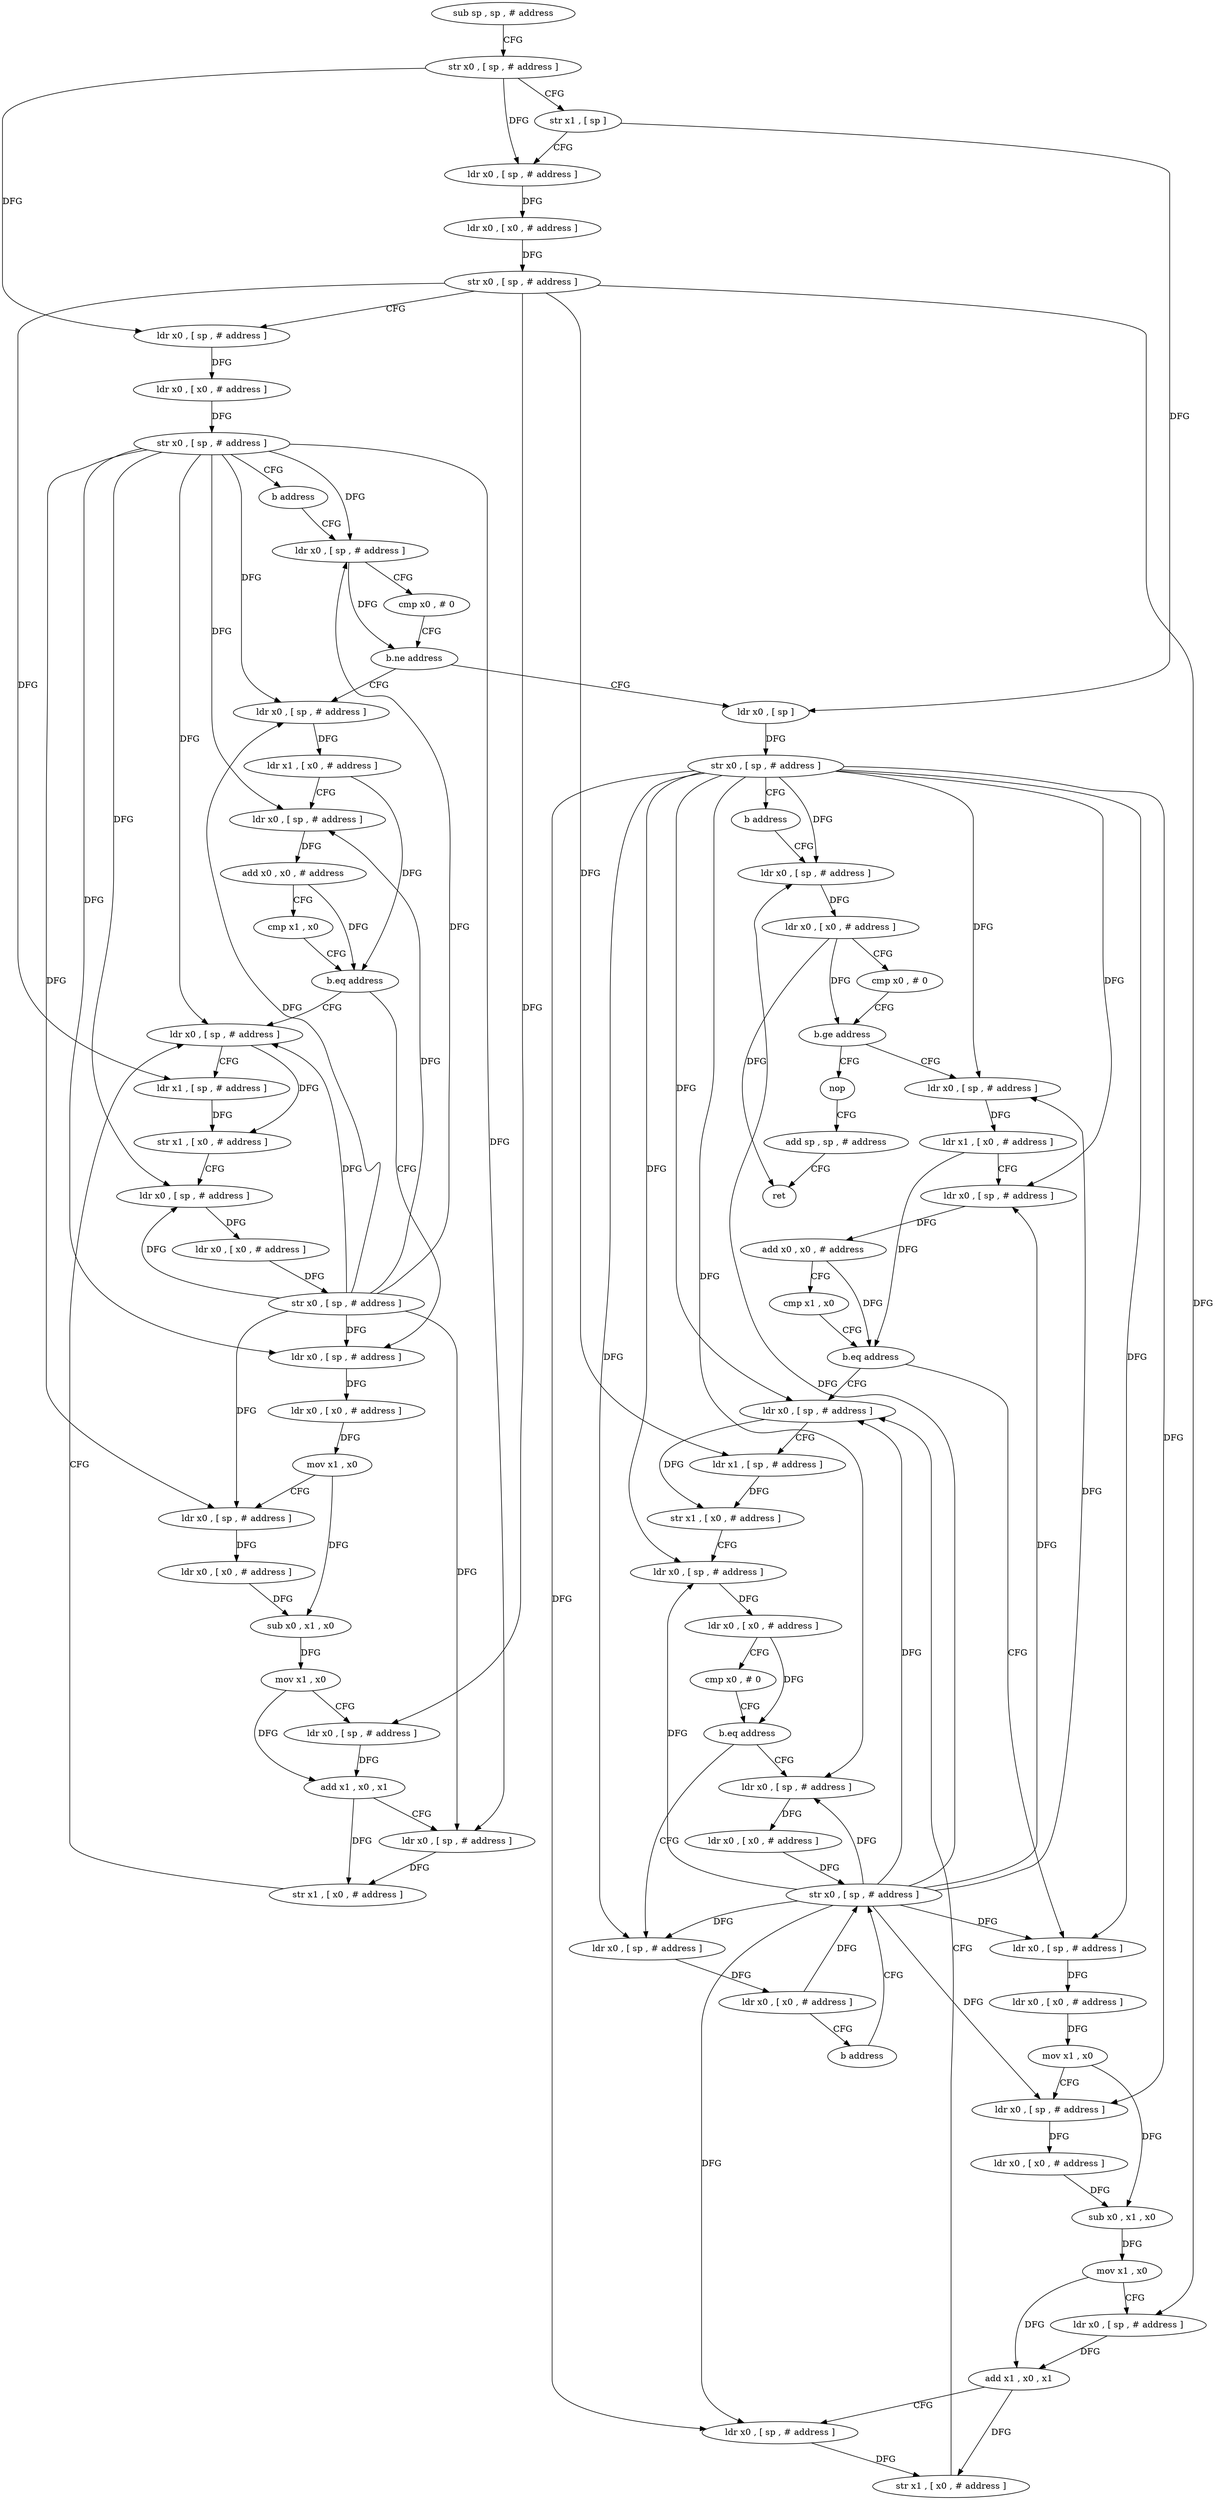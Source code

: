 digraph "func" {
"4314660" [label = "sub sp , sp , # address" ]
"4314664" [label = "str x0 , [ sp , # address ]" ]
"4314668" [label = "str x1 , [ sp ]" ]
"4314672" [label = "ldr x0 , [ sp , # address ]" ]
"4314676" [label = "ldr x0 , [ x0 , # address ]" ]
"4314680" [label = "str x0 , [ sp , # address ]" ]
"4314684" [label = "ldr x0 , [ sp , # address ]" ]
"4314688" [label = "ldr x0 , [ x0 , # address ]" ]
"4314692" [label = "str x0 , [ sp , # address ]" ]
"4314696" [label = "b address" ]
"4314792" [label = "ldr x0 , [ sp , # address ]" ]
"4314796" [label = "cmp x0 , # 0" ]
"4314800" [label = "b.ne address" ]
"4314700" [label = "ldr x0 , [ sp , # address ]" ]
"4314804" [label = "ldr x0 , [ sp ]" ]
"4314704" [label = "ldr x1 , [ x0 , # address ]" ]
"4314708" [label = "ldr x0 , [ sp , # address ]" ]
"4314712" [label = "add x0 , x0 , # address" ]
"4314716" [label = "cmp x1 , x0" ]
"4314720" [label = "b.eq address" ]
"4314768" [label = "ldr x0 , [ sp , # address ]" ]
"4314724" [label = "ldr x0 , [ sp , # address ]" ]
"4314808" [label = "str x0 , [ sp , # address ]" ]
"4314812" [label = "b address" ]
"4314936" [label = "ldr x0 , [ sp , # address ]" ]
"4314772" [label = "ldr x1 , [ sp , # address ]" ]
"4314776" [label = "str x1 , [ x0 , # address ]" ]
"4314780" [label = "ldr x0 , [ sp , # address ]" ]
"4314784" [label = "ldr x0 , [ x0 , # address ]" ]
"4314788" [label = "str x0 , [ sp , # address ]" ]
"4314728" [label = "ldr x0 , [ x0 , # address ]" ]
"4314732" [label = "mov x1 , x0" ]
"4314736" [label = "ldr x0 , [ sp , # address ]" ]
"4314740" [label = "ldr x0 , [ x0 , # address ]" ]
"4314744" [label = "sub x0 , x1 , x0" ]
"4314748" [label = "mov x1 , x0" ]
"4314752" [label = "ldr x0 , [ sp , # address ]" ]
"4314756" [label = "add x1 , x0 , x1" ]
"4314760" [label = "ldr x0 , [ sp , # address ]" ]
"4314764" [label = "str x1 , [ x0 , # address ]" ]
"4314940" [label = "ldr x0 , [ x0 , # address ]" ]
"4314944" [label = "cmp x0 , # 0" ]
"4314948" [label = "b.ge address" ]
"4314816" [label = "ldr x0 , [ sp , # address ]" ]
"4314952" [label = "nop" ]
"4314820" [label = "ldr x1 , [ x0 , # address ]" ]
"4314824" [label = "ldr x0 , [ sp , # address ]" ]
"4314828" [label = "add x0 , x0 , # address" ]
"4314832" [label = "cmp x1 , x0" ]
"4314836" [label = "b.eq address" ]
"4314884" [label = "ldr x0 , [ sp , # address ]" ]
"4314840" [label = "ldr x0 , [ sp , # address ]" ]
"4314956" [label = "add sp , sp , # address" ]
"4314960" [label = "ret" ]
"4314888" [label = "ldr x1 , [ sp , # address ]" ]
"4314892" [label = "str x1 , [ x0 , # address ]" ]
"4314896" [label = "ldr x0 , [ sp , # address ]" ]
"4314900" [label = "ldr x0 , [ x0 , # address ]" ]
"4314904" [label = "cmp x0 , # 0" ]
"4314908" [label = "b.eq address" ]
"4314924" [label = "ldr x0 , [ sp , # address ]" ]
"4314912" [label = "ldr x0 , [ sp , # address ]" ]
"4314844" [label = "ldr x0 , [ x0 , # address ]" ]
"4314848" [label = "mov x1 , x0" ]
"4314852" [label = "ldr x0 , [ sp , # address ]" ]
"4314856" [label = "ldr x0 , [ x0 , # address ]" ]
"4314860" [label = "sub x0 , x1 , x0" ]
"4314864" [label = "mov x1 , x0" ]
"4314868" [label = "ldr x0 , [ sp , # address ]" ]
"4314872" [label = "add x1 , x0 , x1" ]
"4314876" [label = "ldr x0 , [ sp , # address ]" ]
"4314880" [label = "str x1 , [ x0 , # address ]" ]
"4314928" [label = "ldr x0 , [ x0 , # address ]" ]
"4314932" [label = "str x0 , [ sp , # address ]" ]
"4314916" [label = "ldr x0 , [ x0 , # address ]" ]
"4314920" [label = "b address" ]
"4314660" -> "4314664" [ label = "CFG" ]
"4314664" -> "4314668" [ label = "CFG" ]
"4314664" -> "4314672" [ label = "DFG" ]
"4314664" -> "4314684" [ label = "DFG" ]
"4314668" -> "4314672" [ label = "CFG" ]
"4314668" -> "4314804" [ label = "DFG" ]
"4314672" -> "4314676" [ label = "DFG" ]
"4314676" -> "4314680" [ label = "DFG" ]
"4314680" -> "4314684" [ label = "CFG" ]
"4314680" -> "4314772" [ label = "DFG" ]
"4314680" -> "4314752" [ label = "DFG" ]
"4314680" -> "4314888" [ label = "DFG" ]
"4314680" -> "4314868" [ label = "DFG" ]
"4314684" -> "4314688" [ label = "DFG" ]
"4314688" -> "4314692" [ label = "DFG" ]
"4314692" -> "4314696" [ label = "CFG" ]
"4314692" -> "4314792" [ label = "DFG" ]
"4314692" -> "4314700" [ label = "DFG" ]
"4314692" -> "4314708" [ label = "DFG" ]
"4314692" -> "4314768" [ label = "DFG" ]
"4314692" -> "4314780" [ label = "DFG" ]
"4314692" -> "4314724" [ label = "DFG" ]
"4314692" -> "4314736" [ label = "DFG" ]
"4314692" -> "4314760" [ label = "DFG" ]
"4314696" -> "4314792" [ label = "CFG" ]
"4314792" -> "4314796" [ label = "CFG" ]
"4314792" -> "4314800" [ label = "DFG" ]
"4314796" -> "4314800" [ label = "CFG" ]
"4314800" -> "4314700" [ label = "CFG" ]
"4314800" -> "4314804" [ label = "CFG" ]
"4314700" -> "4314704" [ label = "DFG" ]
"4314804" -> "4314808" [ label = "DFG" ]
"4314704" -> "4314708" [ label = "CFG" ]
"4314704" -> "4314720" [ label = "DFG" ]
"4314708" -> "4314712" [ label = "DFG" ]
"4314712" -> "4314716" [ label = "CFG" ]
"4314712" -> "4314720" [ label = "DFG" ]
"4314716" -> "4314720" [ label = "CFG" ]
"4314720" -> "4314768" [ label = "CFG" ]
"4314720" -> "4314724" [ label = "CFG" ]
"4314768" -> "4314772" [ label = "CFG" ]
"4314768" -> "4314776" [ label = "DFG" ]
"4314724" -> "4314728" [ label = "DFG" ]
"4314808" -> "4314812" [ label = "CFG" ]
"4314808" -> "4314936" [ label = "DFG" ]
"4314808" -> "4314816" [ label = "DFG" ]
"4314808" -> "4314824" [ label = "DFG" ]
"4314808" -> "4314884" [ label = "DFG" ]
"4314808" -> "4314896" [ label = "DFG" ]
"4314808" -> "4314840" [ label = "DFG" ]
"4314808" -> "4314852" [ label = "DFG" ]
"4314808" -> "4314876" [ label = "DFG" ]
"4314808" -> "4314924" [ label = "DFG" ]
"4314808" -> "4314912" [ label = "DFG" ]
"4314812" -> "4314936" [ label = "CFG" ]
"4314936" -> "4314940" [ label = "DFG" ]
"4314772" -> "4314776" [ label = "DFG" ]
"4314776" -> "4314780" [ label = "CFG" ]
"4314780" -> "4314784" [ label = "DFG" ]
"4314784" -> "4314788" [ label = "DFG" ]
"4314788" -> "4314792" [ label = "DFG" ]
"4314788" -> "4314700" [ label = "DFG" ]
"4314788" -> "4314708" [ label = "DFG" ]
"4314788" -> "4314768" [ label = "DFG" ]
"4314788" -> "4314780" [ label = "DFG" ]
"4314788" -> "4314724" [ label = "DFG" ]
"4314788" -> "4314736" [ label = "DFG" ]
"4314788" -> "4314760" [ label = "DFG" ]
"4314728" -> "4314732" [ label = "DFG" ]
"4314732" -> "4314736" [ label = "CFG" ]
"4314732" -> "4314744" [ label = "DFG" ]
"4314736" -> "4314740" [ label = "DFG" ]
"4314740" -> "4314744" [ label = "DFG" ]
"4314744" -> "4314748" [ label = "DFG" ]
"4314748" -> "4314752" [ label = "CFG" ]
"4314748" -> "4314756" [ label = "DFG" ]
"4314752" -> "4314756" [ label = "DFG" ]
"4314756" -> "4314760" [ label = "CFG" ]
"4314756" -> "4314764" [ label = "DFG" ]
"4314760" -> "4314764" [ label = "DFG" ]
"4314764" -> "4314768" [ label = "CFG" ]
"4314940" -> "4314944" [ label = "CFG" ]
"4314940" -> "4314948" [ label = "DFG" ]
"4314940" -> "4314960" [ label = "DFG" ]
"4314944" -> "4314948" [ label = "CFG" ]
"4314948" -> "4314816" [ label = "CFG" ]
"4314948" -> "4314952" [ label = "CFG" ]
"4314816" -> "4314820" [ label = "DFG" ]
"4314952" -> "4314956" [ label = "CFG" ]
"4314820" -> "4314824" [ label = "CFG" ]
"4314820" -> "4314836" [ label = "DFG" ]
"4314824" -> "4314828" [ label = "DFG" ]
"4314828" -> "4314832" [ label = "CFG" ]
"4314828" -> "4314836" [ label = "DFG" ]
"4314832" -> "4314836" [ label = "CFG" ]
"4314836" -> "4314884" [ label = "CFG" ]
"4314836" -> "4314840" [ label = "CFG" ]
"4314884" -> "4314888" [ label = "CFG" ]
"4314884" -> "4314892" [ label = "DFG" ]
"4314840" -> "4314844" [ label = "DFG" ]
"4314956" -> "4314960" [ label = "CFG" ]
"4314888" -> "4314892" [ label = "DFG" ]
"4314892" -> "4314896" [ label = "CFG" ]
"4314896" -> "4314900" [ label = "DFG" ]
"4314900" -> "4314904" [ label = "CFG" ]
"4314900" -> "4314908" [ label = "DFG" ]
"4314904" -> "4314908" [ label = "CFG" ]
"4314908" -> "4314924" [ label = "CFG" ]
"4314908" -> "4314912" [ label = "CFG" ]
"4314924" -> "4314928" [ label = "DFG" ]
"4314912" -> "4314916" [ label = "DFG" ]
"4314844" -> "4314848" [ label = "DFG" ]
"4314848" -> "4314852" [ label = "CFG" ]
"4314848" -> "4314860" [ label = "DFG" ]
"4314852" -> "4314856" [ label = "DFG" ]
"4314856" -> "4314860" [ label = "DFG" ]
"4314860" -> "4314864" [ label = "DFG" ]
"4314864" -> "4314868" [ label = "CFG" ]
"4314864" -> "4314872" [ label = "DFG" ]
"4314868" -> "4314872" [ label = "DFG" ]
"4314872" -> "4314876" [ label = "CFG" ]
"4314872" -> "4314880" [ label = "DFG" ]
"4314876" -> "4314880" [ label = "DFG" ]
"4314880" -> "4314884" [ label = "CFG" ]
"4314928" -> "4314932" [ label = "DFG" ]
"4314932" -> "4314936" [ label = "DFG" ]
"4314932" -> "4314816" [ label = "DFG" ]
"4314932" -> "4314824" [ label = "DFG" ]
"4314932" -> "4314884" [ label = "DFG" ]
"4314932" -> "4314896" [ label = "DFG" ]
"4314932" -> "4314840" [ label = "DFG" ]
"4314932" -> "4314852" [ label = "DFG" ]
"4314932" -> "4314876" [ label = "DFG" ]
"4314932" -> "4314924" [ label = "DFG" ]
"4314932" -> "4314912" [ label = "DFG" ]
"4314916" -> "4314920" [ label = "CFG" ]
"4314916" -> "4314932" [ label = "DFG" ]
"4314920" -> "4314932" [ label = "CFG" ]
}
